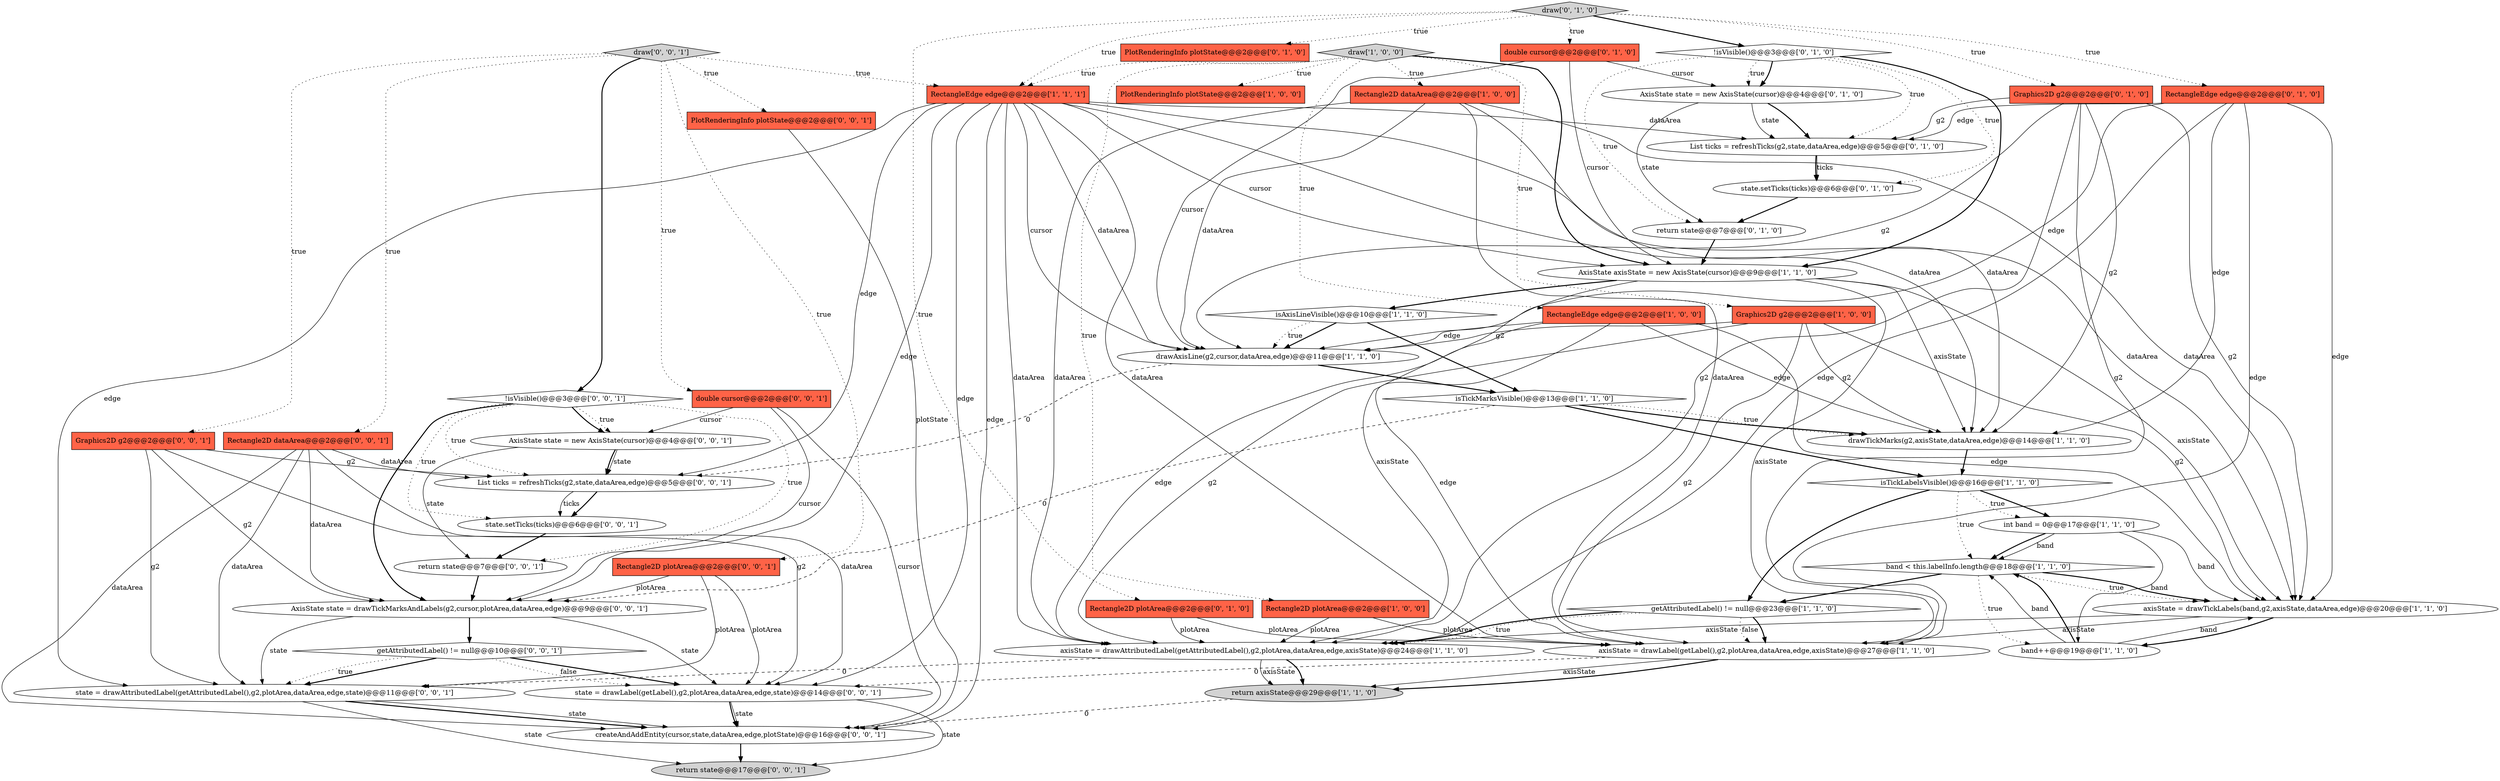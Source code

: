 digraph {
6 [style = filled, label = "Rectangle2D dataArea@@@2@@@['1', '0', '0']", fillcolor = tomato, shape = box image = "AAA0AAABBB1BBB"];
20 [style = filled, label = "isTickMarksVisible()@@@13@@@['1', '1', '0']", fillcolor = white, shape = diamond image = "AAA0AAABBB1BBB"];
15 [style = filled, label = "band < this.labelInfo.length@@@18@@@['1', '1', '0']", fillcolor = white, shape = diamond image = "AAA0AAABBB1BBB"];
17 [style = filled, label = "drawAxisLine(g2,cursor,dataArea,edge)@@@11@@@['1', '1', '0']", fillcolor = white, shape = ellipse image = "AAA0AAABBB1BBB"];
42 [style = filled, label = "List ticks = refreshTicks(g2,state,dataArea,edge)@@@5@@@['0', '0', '1']", fillcolor = white, shape = ellipse image = "AAA0AAABBB3BBB"];
7 [style = filled, label = "axisState = drawTickLabels(band,g2,axisState,dataArea,edge)@@@20@@@['1', '1', '0']", fillcolor = white, shape = ellipse image = "AAA0AAABBB1BBB"];
9 [style = filled, label = "axisState = drawLabel(getLabel(),g2,plotArea,dataArea,edge,axisState)@@@27@@@['1', '1', '0']", fillcolor = white, shape = ellipse image = "AAA0AAABBB1BBB"];
11 [style = filled, label = "drawTickMarks(g2,axisState,dataArea,edge)@@@14@@@['1', '1', '0']", fillcolor = white, shape = ellipse image = "AAA0AAABBB1BBB"];
48 [style = filled, label = "Graphics2D g2@@@2@@@['0', '0', '1']", fillcolor = tomato, shape = box image = "AAA0AAABBB3BBB"];
46 [style = filled, label = "createAndAddEntity(cursor,state,dataArea,edge,plotState)@@@16@@@['0', '0', '1']", fillcolor = white, shape = ellipse image = "AAA0AAABBB3BBB"];
14 [style = filled, label = "axisState = drawAttributedLabel(getAttributedLabel(),g2,plotArea,dataArea,edge,axisState)@@@24@@@['1', '1', '0']", fillcolor = white, shape = ellipse image = "AAA0AAABBB1BBB"];
26 [style = filled, label = "Rectangle2D plotArea@@@2@@@['0', '1', '0']", fillcolor = tomato, shape = box image = "AAA0AAABBB2BBB"];
34 [style = filled, label = "AxisState state = drawTickMarksAndLabels(g2,cursor,plotArea,dataArea,edge)@@@9@@@['0', '0', '1']", fillcolor = white, shape = ellipse image = "AAA0AAABBB3BBB"];
39 [style = filled, label = "!isVisible()@@@3@@@['0', '0', '1']", fillcolor = white, shape = diamond image = "AAA0AAABBB3BBB"];
8 [style = filled, label = "isTickLabelsVisible()@@@16@@@['1', '1', '0']", fillcolor = white, shape = diamond image = "AAA0AAABBB1BBB"];
41 [style = filled, label = "PlotRenderingInfo plotState@@@2@@@['0', '0', '1']", fillcolor = tomato, shape = box image = "AAA0AAABBB3BBB"];
45 [style = filled, label = "state = drawLabel(getLabel(),g2,plotArea,dataArea,edge,state)@@@14@@@['0', '0', '1']", fillcolor = white, shape = ellipse image = "AAA0AAABBB3BBB"];
40 [style = filled, label = "AxisState state = new AxisState(cursor)@@@4@@@['0', '0', '1']", fillcolor = white, shape = ellipse image = "AAA0AAABBB3BBB"];
12 [style = filled, label = "AxisState axisState = new AxisState(cursor)@@@9@@@['1', '1', '0']", fillcolor = white, shape = ellipse image = "AAA0AAABBB1BBB"];
22 [style = filled, label = "state.setTicks(ticks)@@@6@@@['0', '1', '0']", fillcolor = white, shape = ellipse image = "AAA1AAABBB2BBB"];
27 [style = filled, label = "!isVisible()@@@3@@@['0', '1', '0']", fillcolor = white, shape = diamond image = "AAA1AAABBB2BBB"];
18 [style = filled, label = "int band = 0@@@17@@@['1', '1', '0']", fillcolor = white, shape = ellipse image = "AAA0AAABBB1BBB"];
23 [style = filled, label = "PlotRenderingInfo plotState@@@2@@@['0', '1', '0']", fillcolor = tomato, shape = box image = "AAA0AAABBB2BBB"];
43 [style = filled, label = "state = drawAttributedLabel(getAttributedLabel(),g2,plotArea,dataArea,edge,state)@@@11@@@['0', '0', '1']", fillcolor = white, shape = ellipse image = "AAA0AAABBB3BBB"];
47 [style = filled, label = "return state@@@17@@@['0', '0', '1']", fillcolor = lightgray, shape = ellipse image = "AAA0AAABBB3BBB"];
44 [style = filled, label = "Rectangle2D plotArea@@@2@@@['0', '0', '1']", fillcolor = tomato, shape = box image = "AAA0AAABBB3BBB"];
38 [style = filled, label = "return state@@@7@@@['0', '0', '1']", fillcolor = white, shape = ellipse image = "AAA0AAABBB3BBB"];
30 [style = filled, label = "List ticks = refreshTicks(g2,state,dataArea,edge)@@@5@@@['0', '1', '0']", fillcolor = white, shape = ellipse image = "AAA1AAABBB2BBB"];
16 [style = filled, label = "isAxisLineVisible()@@@10@@@['1', '1', '0']", fillcolor = white, shape = diamond image = "AAA0AAABBB1BBB"];
2 [style = filled, label = "PlotRenderingInfo plotState@@@2@@@['1', '0', '0']", fillcolor = tomato, shape = box image = "AAA0AAABBB1BBB"];
21 [style = filled, label = "Graphics2D g2@@@2@@@['0', '1', '0']", fillcolor = tomato, shape = box image = "AAA0AAABBB2BBB"];
10 [style = filled, label = "Rectangle2D plotArea@@@2@@@['1', '0', '0']", fillcolor = tomato, shape = box image = "AAA0AAABBB1BBB"];
1 [style = filled, label = "RectangleEdge edge@@@2@@@['1', '0', '0']", fillcolor = tomato, shape = box image = "AAA0AAABBB1BBB"];
35 [style = filled, label = "getAttributedLabel() != null@@@10@@@['0', '0', '1']", fillcolor = white, shape = diamond image = "AAA0AAABBB3BBB"];
36 [style = filled, label = "Rectangle2D dataArea@@@2@@@['0', '0', '1']", fillcolor = tomato, shape = box image = "AAA0AAABBB3BBB"];
33 [style = filled, label = "double cursor@@@2@@@['0', '0', '1']", fillcolor = tomato, shape = box image = "AAA0AAABBB3BBB"];
3 [style = filled, label = "getAttributedLabel() != null@@@23@@@['1', '1', '0']", fillcolor = white, shape = diamond image = "AAA0AAABBB1BBB"];
37 [style = filled, label = "state.setTicks(ticks)@@@6@@@['0', '0', '1']", fillcolor = white, shape = ellipse image = "AAA0AAABBB3BBB"];
13 [style = filled, label = "return axisState@@@29@@@['1', '1', '0']", fillcolor = lightgray, shape = ellipse image = "AAA0AAABBB1BBB"];
5 [style = filled, label = "draw['1', '0', '0']", fillcolor = lightgray, shape = diamond image = "AAA0AAABBB1BBB"];
19 [style = filled, label = "RectangleEdge edge@@@2@@@['1', '1', '1']", fillcolor = tomato, shape = box image = "AAA0AAABBB1BBB"];
0 [style = filled, label = "band++@@@19@@@['1', '1', '0']", fillcolor = white, shape = ellipse image = "AAA0AAABBB1BBB"];
25 [style = filled, label = "RectangleEdge edge@@@2@@@['0', '1', '0']", fillcolor = tomato, shape = box image = "AAA0AAABBB2BBB"];
4 [style = filled, label = "Graphics2D g2@@@2@@@['1', '0', '0']", fillcolor = tomato, shape = box image = "AAA0AAABBB1BBB"];
28 [style = filled, label = "return state@@@7@@@['0', '1', '0']", fillcolor = white, shape = ellipse image = "AAA1AAABBB2BBB"];
31 [style = filled, label = "AxisState state = new AxisState(cursor)@@@4@@@['0', '1', '0']", fillcolor = white, shape = ellipse image = "AAA1AAABBB2BBB"];
32 [style = filled, label = "draw['0', '0', '1']", fillcolor = lightgray, shape = diamond image = "AAA0AAABBB3BBB"];
24 [style = filled, label = "double cursor@@@2@@@['0', '1', '0']", fillcolor = tomato, shape = box image = "AAA0AAABBB2BBB"];
29 [style = filled, label = "draw['0', '1', '0']", fillcolor = lightgray, shape = diamond image = "AAA0AAABBB2BBB"];
46->47 [style = bold, label=""];
19->17 [style = solid, label="dataArea"];
4->7 [style = solid, label="g2"];
25->9 [style = solid, label="edge"];
39->38 [style = dotted, label="true"];
43->46 [style = bold, label=""];
31->28 [style = solid, label="state"];
5->4 [style = dotted, label="true"];
12->7 [style = solid, label="axisState"];
24->17 [style = solid, label="cursor"];
14->43 [style = dashed, label="0"];
12->16 [style = bold, label=""];
35->45 [style = bold, label=""];
34->45 [style = solid, label="state"];
32->48 [style = dotted, label="true"];
19->43 [style = solid, label="edge"];
26->9 [style = solid, label="plotArea"];
45->46 [style = bold, label=""];
0->15 [style = bold, label=""];
8->15 [style = dotted, label="true"];
6->7 [style = solid, label="dataArea"];
0->7 [style = solid, label="band"];
3->9 [style = bold, label=""];
7->0 [style = bold, label=""];
22->28 [style = bold, label=""];
33->34 [style = solid, label="cursor"];
17->42 [style = dashed, label="0"];
29->19 [style = dotted, label="true"];
25->11 [style = solid, label="edge"];
13->46 [style = dashed, label="0"];
45->46 [style = solid, label="state"];
5->12 [style = bold, label=""];
15->7 [style = dotted, label="true"];
45->47 [style = solid, label="state"];
25->17 [style = solid, label="edge"];
27->28 [style = dotted, label="true"];
48->43 [style = solid, label="g2"];
27->30 [style = dotted, label="true"];
48->45 [style = solid, label="g2"];
5->19 [style = dotted, label="true"];
12->14 [style = solid, label="axisState"];
33->46 [style = solid, label="cursor"];
40->42 [style = solid, label="state"];
3->14 [style = bold, label=""];
6->14 [style = solid, label="dataArea"];
19->11 [style = solid, label="dataArea"];
48->42 [style = solid, label="g2"];
36->43 [style = solid, label="dataArea"];
3->9 [style = dotted, label="false"];
5->10 [style = dotted, label="true"];
21->30 [style = solid, label="g2"];
21->7 [style = solid, label="g2"];
24->12 [style = solid, label="cursor"];
19->30 [style = solid, label="dataArea"];
21->14 [style = solid, label="g2"];
14->13 [style = bold, label=""];
39->40 [style = dotted, label="true"];
38->34 [style = bold, label=""];
24->31 [style = solid, label="cursor"];
15->7 [style = bold, label=""];
1->17 [style = solid, label="edge"];
8->3 [style = bold, label=""];
36->34 [style = solid, label="dataArea"];
9->45 [style = dashed, label="0"];
8->18 [style = bold, label=""];
44->43 [style = solid, label="plotArea"];
21->17 [style = solid, label="g2"];
37->38 [style = bold, label=""];
48->34 [style = solid, label="g2"];
36->46 [style = solid, label="dataArea"];
1->11 [style = solid, label="edge"];
7->9 [style = solid, label="axisState"];
0->15 [style = solid, label="band"];
15->3 [style = bold, label=""];
12->11 [style = solid, label="axisState"];
9->13 [style = solid, label="axisState"];
34->35 [style = bold, label=""];
18->7 [style = solid, label="band"];
18->0 [style = solid, label="band"];
35->45 [style = dotted, label="false"];
12->9 [style = solid, label="axisState"];
4->11 [style = solid, label="g2"];
20->11 [style = bold, label=""];
18->15 [style = bold, label=""];
4->9 [style = solid, label="g2"];
29->24 [style = dotted, label="true"];
19->17 [style = solid, label="cursor"];
29->27 [style = bold, label=""];
27->22 [style = dotted, label="true"];
40->42 [style = bold, label=""];
6->9 [style = solid, label="dataArea"];
20->34 [style = dashed, label="0"];
19->14 [style = solid, label="dataArea"];
35->43 [style = bold, label=""];
19->46 [style = solid, label="edge"];
6->17 [style = solid, label="dataArea"];
10->14 [style = solid, label="plotArea"];
39->42 [style = dotted, label="true"];
19->34 [style = solid, label="edge"];
20->8 [style = bold, label=""];
29->26 [style = dotted, label="true"];
19->12 [style = solid, label="cursor"];
17->20 [style = bold, label=""];
1->7 [style = solid, label="edge"];
7->14 [style = solid, label="axisState"];
10->9 [style = solid, label="plotArea"];
32->41 [style = dotted, label="true"];
14->13 [style = solid, label="axisState"];
25->7 [style = solid, label="edge"];
32->33 [style = dotted, label="true"];
15->0 [style = dotted, label="true"];
1->14 [style = solid, label="edge"];
4->17 [style = solid, label="g2"];
34->43 [style = solid, label="state"];
26->14 [style = solid, label="plotArea"];
43->46 [style = solid, label="state"];
44->34 [style = solid, label="plotArea"];
1->9 [style = solid, label="edge"];
11->8 [style = bold, label=""];
32->44 [style = dotted, label="true"];
16->17 [style = bold, label=""];
31->30 [style = bold, label=""];
25->14 [style = solid, label="edge"];
36->45 [style = solid, label="dataArea"];
8->18 [style = dotted, label="true"];
6->11 [style = solid, label="dataArea"];
43->47 [style = solid, label="state"];
19->7 [style = solid, label="dataArea"];
16->17 [style = dotted, label="true"];
29->21 [style = dotted, label="true"];
27->31 [style = bold, label=""];
5->2 [style = dotted, label="true"];
35->43 [style = dotted, label="true"];
30->22 [style = solid, label="ticks"];
32->19 [style = dotted, label="true"];
27->31 [style = dotted, label="true"];
41->46 [style = solid, label="plotState"];
4->14 [style = solid, label="g2"];
27->12 [style = bold, label=""];
28->12 [style = bold, label=""];
29->23 [style = dotted, label="true"];
39->34 [style = bold, label=""];
21->9 [style = solid, label="g2"];
32->39 [style = bold, label=""];
9->13 [style = bold, label=""];
42->37 [style = bold, label=""];
3->14 [style = dotted, label="true"];
30->22 [style = bold, label=""];
32->36 [style = dotted, label="true"];
31->30 [style = solid, label="state"];
36->42 [style = solid, label="dataArea"];
40->38 [style = solid, label="state"];
42->37 [style = solid, label="ticks"];
5->6 [style = dotted, label="true"];
19->45 [style = solid, label="edge"];
21->11 [style = solid, label="g2"];
25->30 [style = solid, label="edge"];
19->9 [style = solid, label="dataArea"];
33->40 [style = solid, label="cursor"];
18->15 [style = solid, label="band"];
39->37 [style = dotted, label="true"];
16->20 [style = bold, label=""];
19->42 [style = solid, label="edge"];
39->40 [style = bold, label=""];
44->45 [style = solid, label="plotArea"];
5->1 [style = dotted, label="true"];
29->25 [style = dotted, label="true"];
20->11 [style = dotted, label="true"];
}
